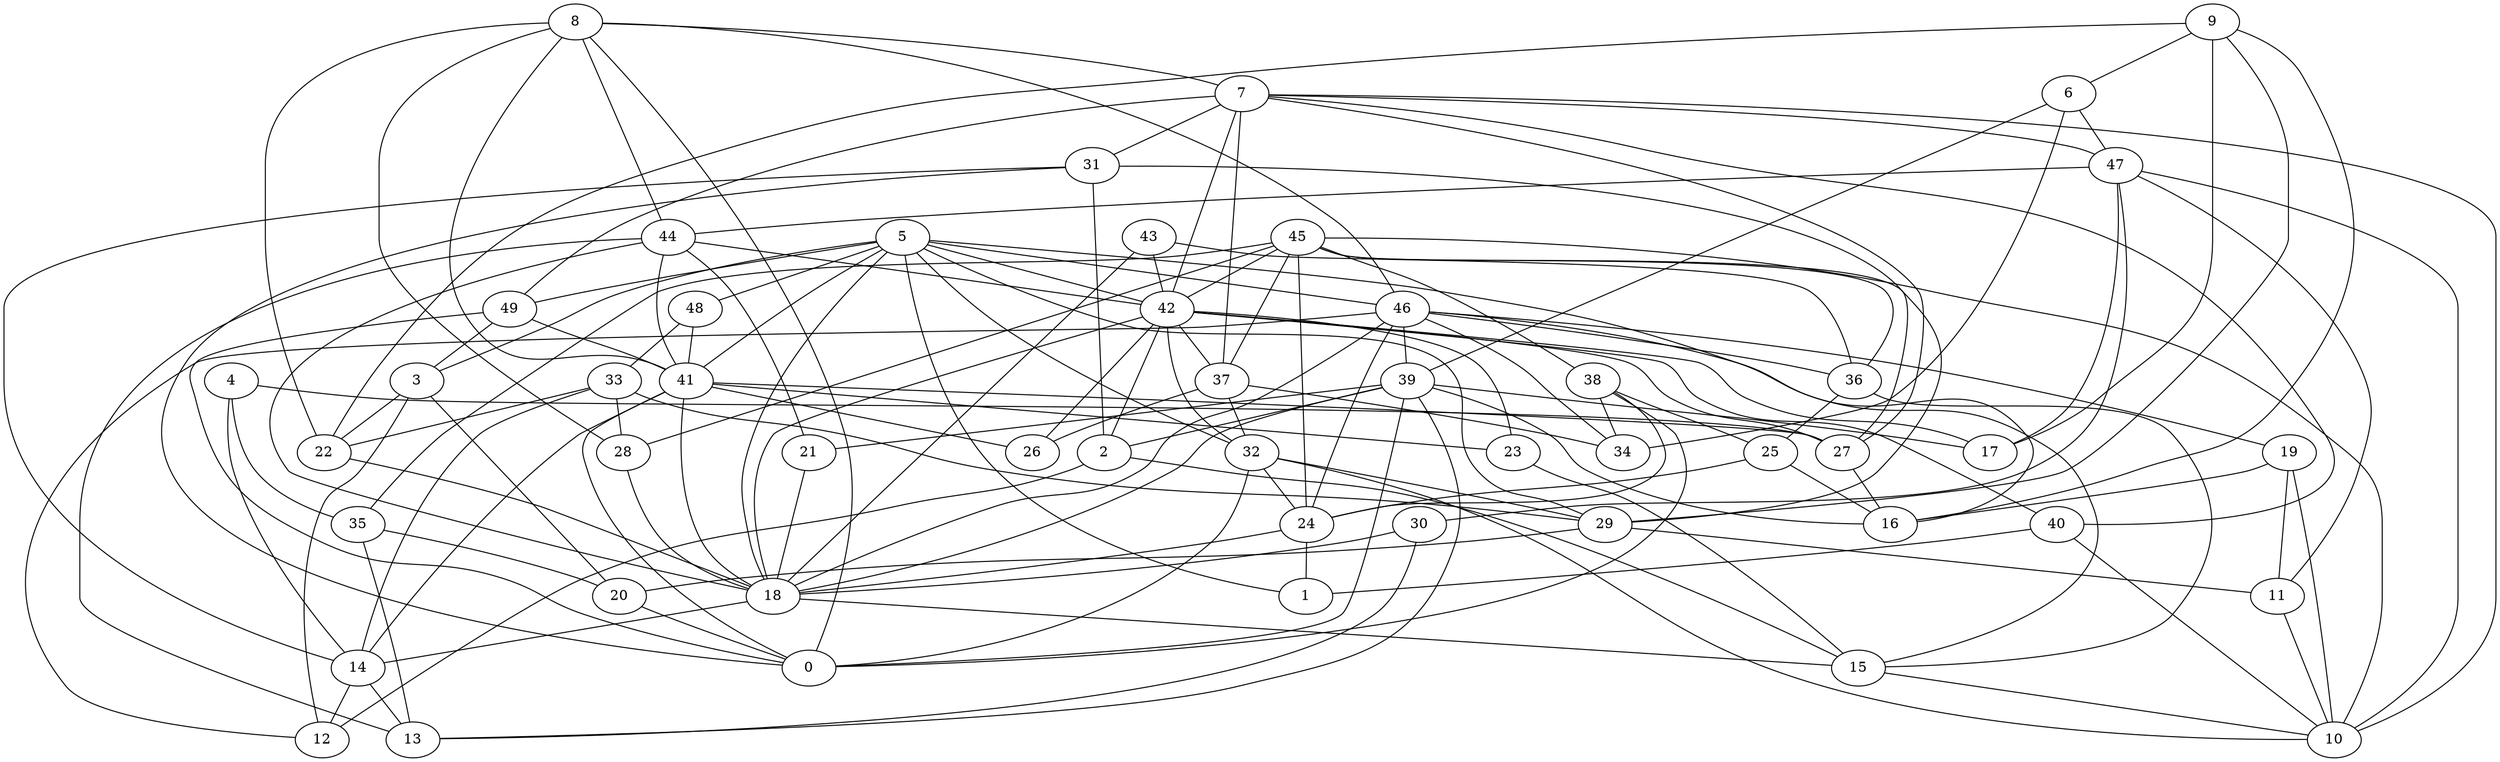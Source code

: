 digraph GG_graph {

subgraph G_graph {
edge [color = black]
"31" -> "27" [dir = none]
"31" -> "2" [dir = none]
"31" -> "0" [dir = none]
"31" -> "14" [dir = none]
"36" -> "25" [dir = none]
"36" -> "15" [dir = none]
"48" -> "33" [dir = none]
"48" -> "41" [dir = none]
"43" -> "36" [dir = none]
"43" -> "42" [dir = none]
"43" -> "18" [dir = none]
"33" -> "29" [dir = none]
"33" -> "22" [dir = none]
"33" -> "28" [dir = none]
"33" -> "14" [dir = none]
"22" -> "18" [dir = none]
"38" -> "25" [dir = none]
"38" -> "34" [dir = none]
"38" -> "0" [dir = none]
"38" -> "24" [dir = none]
"4" -> "35" [dir = none]
"4" -> "27" [dir = none]
"4" -> "14" [dir = none]
"20" -> "0" [dir = none]
"24" -> "18" [dir = none]
"24" -> "1" [dir = none]
"37" -> "26" [dir = none]
"37" -> "32" [dir = none]
"37" -> "34" [dir = none]
"32" -> "10" [dir = none]
"32" -> "29" [dir = none]
"32" -> "0" [dir = none]
"32" -> "24" [dir = none]
"39" -> "21" [dir = none]
"39" -> "2" [dir = none]
"39" -> "18" [dir = none]
"39" -> "17" [dir = none]
"39" -> "13" [dir = none]
"39" -> "16" [dir = none]
"39" -> "0" [dir = none]
"11" -> "10" [dir = none]
"18" -> "15" [dir = none]
"18" -> "14" [dir = none]
"9" -> "22" [dir = none]
"9" -> "6" [dir = none]
"9" -> "17" [dir = none]
"9" -> "16" [dir = none]
"9" -> "29" [dir = none]
"49" -> "41" [dir = none]
"49" -> "3" [dir = none]
"49" -> "0" [dir = none]
"42" -> "18" [dir = none]
"42" -> "32" [dir = none]
"42" -> "17" [dir = none]
"42" -> "2" [dir = none]
"42" -> "37" [dir = none]
"42" -> "26" [dir = none]
"42" -> "27" [dir = none]
"42" -> "23" [dir = none]
"42" -> "40" [dir = none]
"15" -> "10" [dir = none]
"29" -> "20" [dir = none]
"29" -> "11" [dir = none]
"14" -> "12" [dir = none]
"14" -> "13" [dir = none]
"25" -> "16" [dir = none]
"25" -> "24" [dir = none]
"2" -> "12" [dir = none]
"2" -> "15" [dir = none]
"6" -> "47" [dir = none]
"6" -> "39" [dir = none]
"6" -> "34" [dir = none]
"3" -> "12" [dir = none]
"3" -> "20" [dir = none]
"3" -> "22" [dir = none]
"30" -> "13" [dir = none]
"30" -> "18" [dir = none]
"45" -> "35" [dir = none]
"45" -> "28" [dir = none]
"45" -> "36" [dir = none]
"45" -> "37" [dir = none]
"45" -> "24" [dir = none]
"45" -> "42" [dir = none]
"45" -> "38" [dir = none]
"45" -> "10" [dir = none]
"45" -> "29" [dir = none]
"27" -> "16" [dir = none]
"35" -> "20" [dir = none]
"35" -> "13" [dir = none]
"8" -> "0" [dir = none]
"8" -> "22" [dir = none]
"8" -> "44" [dir = none]
"8" -> "46" [dir = none]
"8" -> "7" [dir = none]
"8" -> "41" [dir = none]
"8" -> "28" [dir = none]
"41" -> "23" [dir = none]
"41" -> "26" [dir = none]
"41" -> "14" [dir = none]
"41" -> "0" [dir = none]
"41" -> "18" [dir = none]
"41" -> "27" [dir = none]
"28" -> "18" [dir = none]
"46" -> "19" [dir = none]
"46" -> "24" [dir = none]
"46" -> "15" [dir = none]
"46" -> "34" [dir = none]
"46" -> "39" [dir = none]
"46" -> "18" [dir = none]
"46" -> "12" [dir = none]
"46" -> "36" [dir = none]
"40" -> "1" [dir = none]
"40" -> "10" [dir = none]
"7" -> "37" [dir = none]
"7" -> "10" [dir = none]
"7" -> "31" [dir = none]
"7" -> "27" [dir = none]
"7" -> "42" [dir = none]
"7" -> "49" [dir = none]
"7" -> "47" [dir = none]
"7" -> "40" [dir = none]
"23" -> "15" [dir = none]
"21" -> "18" [dir = none]
"44" -> "18" [dir = none]
"44" -> "42" [dir = none]
"44" -> "41" [dir = none]
"44" -> "13" [dir = none]
"44" -> "21" [dir = none]
"47" -> "11" [dir = none]
"47" -> "10" [dir = none]
"47" -> "44" [dir = none]
"47" -> "30" [dir = none]
"47" -> "17" [dir = none]
"19" -> "11" [dir = none]
"19" -> "10" [dir = none]
"19" -> "16" [dir = none]
"5" -> "49" [dir = none]
"5" -> "48" [dir = none]
"5" -> "32" [dir = none]
"5" -> "29" [dir = none]
"5" -> "46" [dir = none]
"5" -> "16" [dir = none]
"5" -> "42" [dir = none]
"5" -> "1" [dir = none]
"5" -> "3" [dir = none]
"5" -> "18" [dir = none]
"5" -> "41" [dir = none]
}

}
